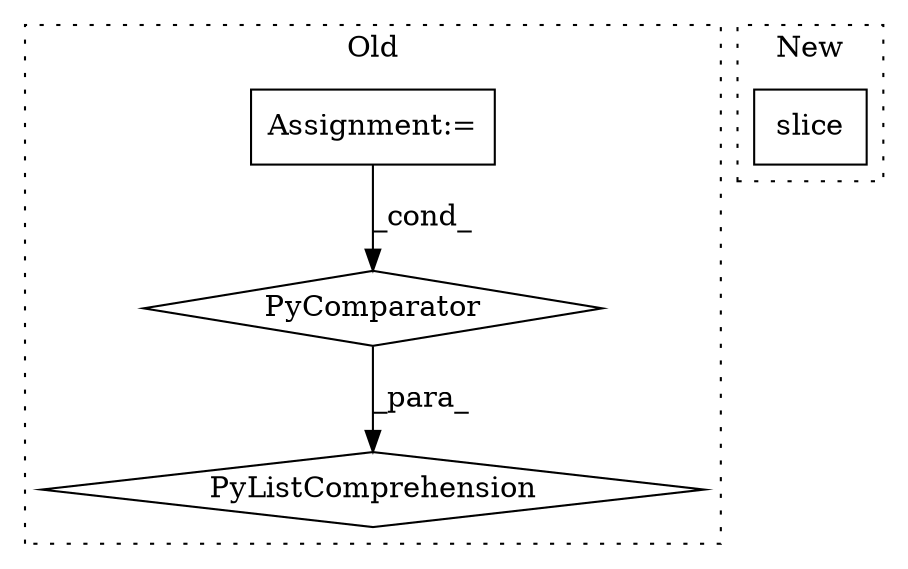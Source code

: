 digraph G {
subgraph cluster0 {
1 [label="PyListComprehension" a="109" s="1050" l="190" shape="diamond"];
3 [label="PyComparator" a="113" s="1198" l="34" shape="diamond"];
4 [label="Assignment:=" a="7" s="1198" l="34" shape="box"];
label = "Old";
style="dotted";
}
subgraph cluster1 {
2 [label="slice" a="32" s="877,907" l="6,1" shape="box"];
label = "New";
style="dotted";
}
3 -> 1 [label="_para_"];
4 -> 3 [label="_cond_"];
}